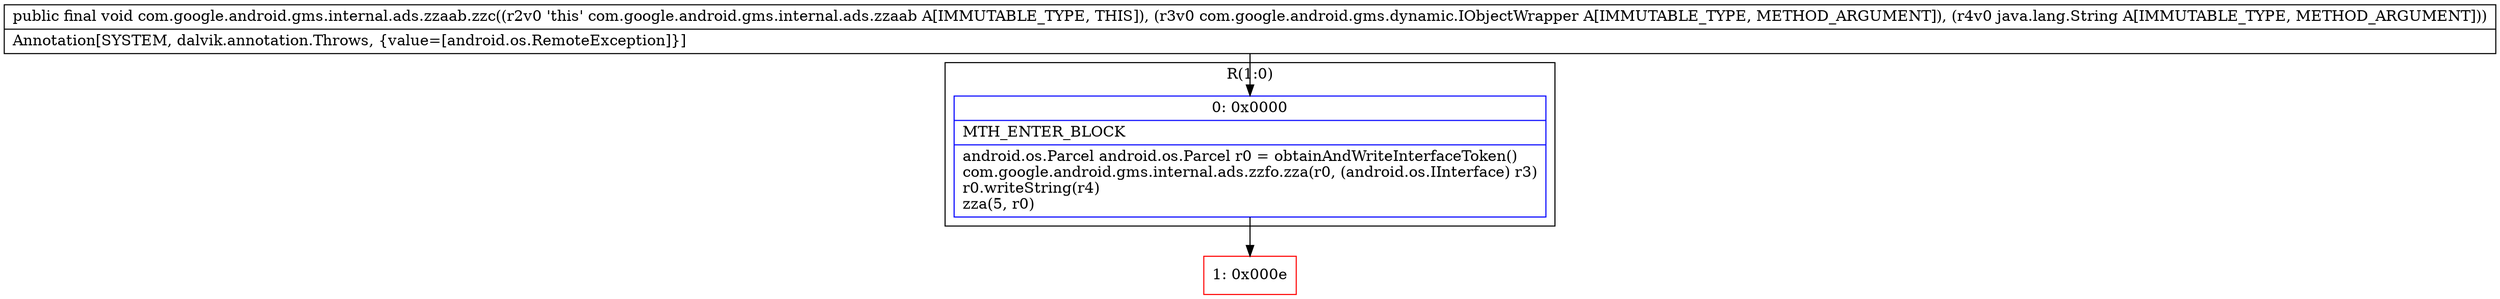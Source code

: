 digraph "CFG forcom.google.android.gms.internal.ads.zzaab.zzc(Lcom\/google\/android\/gms\/dynamic\/IObjectWrapper;Ljava\/lang\/String;)V" {
subgraph cluster_Region_1863538979 {
label = "R(1:0)";
node [shape=record,color=blue];
Node_0 [shape=record,label="{0\:\ 0x0000|MTH_ENTER_BLOCK\l|android.os.Parcel android.os.Parcel r0 = obtainAndWriteInterfaceToken()\lcom.google.android.gms.internal.ads.zzfo.zza(r0, (android.os.IInterface) r3)\lr0.writeString(r4)\lzza(5, r0)\l}"];
}
Node_1 [shape=record,color=red,label="{1\:\ 0x000e}"];
MethodNode[shape=record,label="{public final void com.google.android.gms.internal.ads.zzaab.zzc((r2v0 'this' com.google.android.gms.internal.ads.zzaab A[IMMUTABLE_TYPE, THIS]), (r3v0 com.google.android.gms.dynamic.IObjectWrapper A[IMMUTABLE_TYPE, METHOD_ARGUMENT]), (r4v0 java.lang.String A[IMMUTABLE_TYPE, METHOD_ARGUMENT]))  | Annotation[SYSTEM, dalvik.annotation.Throws, \{value=[android.os.RemoteException]\}]\l}"];
MethodNode -> Node_0;
Node_0 -> Node_1;
}

